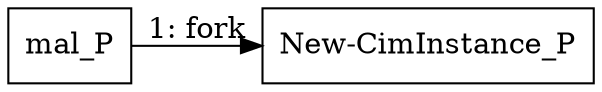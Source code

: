 digraph "T1546.003" {
rankdir="LR"
size="9"
fixedsize="false"
splines="true"
nodesep=0.3
ranksep=0
fontsize=10
overlap="scalexy"
engine= "neato"
	"mal_P" [node_type=Process shape=box]
	"New-CimInstance_P" [node_type=Process shape=box]
	"mal_P" -> "New-CimInstance_P" [label="1: fork"]
}
